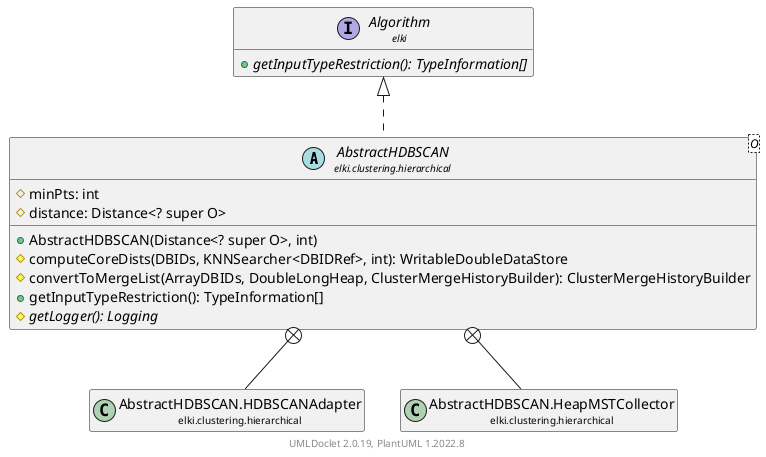 @startuml
    remove .*\.(Instance|Par|Parameterizer|Factory)$
    set namespaceSeparator none
    hide empty fields
    hide empty methods

    abstract class "<size:14>AbstractHDBSCAN\n<size:10>elki.clustering.hierarchical" as elki.clustering.hierarchical.AbstractHDBSCAN<O> [[AbstractHDBSCAN.html]] {
        #minPts: int
        #distance: Distance<? super O>
        +AbstractHDBSCAN(Distance<? super O>, int)
        #computeCoreDists(DBIDs, KNNSearcher<DBIDRef>, int): WritableDoubleDataStore
        #convertToMergeList(ArrayDBIDs, DoubleLongHeap, ClusterMergeHistoryBuilder): ClusterMergeHistoryBuilder
        +getInputTypeRestriction(): TypeInformation[]
        {abstract} #getLogger(): Logging
    }

    interface "<size:14>Algorithm\n<size:10>elki" as elki.Algorithm [[../../Algorithm.html]] {
        {abstract} +getInputTypeRestriction(): TypeInformation[]
    }
    class "<size:14>AbstractHDBSCAN.HDBSCANAdapter\n<size:10>elki.clustering.hierarchical" as elki.clustering.hierarchical.AbstractHDBSCAN.HDBSCANAdapter [[AbstractHDBSCAN.HDBSCANAdapter.html]]
    class "<size:14>AbstractHDBSCAN.HeapMSTCollector\n<size:10>elki.clustering.hierarchical" as elki.clustering.hierarchical.AbstractHDBSCAN.HeapMSTCollector [[AbstractHDBSCAN.HeapMSTCollector.html]]
    abstract class "<size:14>AbstractHDBSCAN.Par\n<size:10>elki.clustering.hierarchical" as elki.clustering.hierarchical.AbstractHDBSCAN.Par<O>

    elki.Algorithm <|.. elki.clustering.hierarchical.AbstractHDBSCAN
    elki.clustering.hierarchical.AbstractHDBSCAN +-- elki.clustering.hierarchical.AbstractHDBSCAN.HDBSCANAdapter
    elki.clustering.hierarchical.AbstractHDBSCAN +-- elki.clustering.hierarchical.AbstractHDBSCAN.HeapMSTCollector
    elki.clustering.hierarchical.AbstractHDBSCAN +-- elki.clustering.hierarchical.AbstractHDBSCAN.Par

    center footer UMLDoclet 2.0.19, PlantUML 1.2022.8
@enduml
